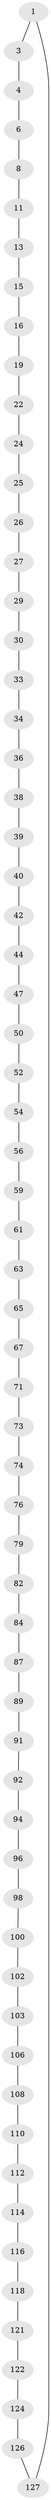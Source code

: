 // original degree distribution, {2: 1.0}
// Generated by graph-tools (version 1.1) at 2025/20/03/04/25 18:20:02]
// undirected, 64 vertices, 64 edges
graph export_dot {
graph [start="1"]
  node [color=gray90,style=filled];
  1 [super="+128+2"];
  3;
  4 [super="+5"];
  6 [super="+7"];
  8 [super="+9"];
  11 [super="+12"];
  13 [super="+14"];
  15;
  16 [super="+17"];
  19 [super="+20"];
  22 [super="+23"];
  24;
  25;
  26;
  27 [super="+28"];
  29;
  30 [super="+31"];
  33;
  34 [super="+35"];
  36 [super="+37"];
  38;
  39;
  40 [super="+41"];
  42 [super="+43"];
  44 [super="+45"];
  47 [super="+48"];
  50 [super="+51"];
  52 [super="+53"];
  54 [super="+55"];
  56 [super="+57"];
  59 [super="+60"];
  61 [super="+62"];
  63 [super="+64"];
  65 [super="+66"];
  67 [super="+68"];
  71 [super="+72"];
  73;
  74 [super="+75"];
  76 [super="+77"];
  79 [super="+80"];
  82 [super="+83"];
  84 [super="+85"];
  87 [super="+88"];
  89 [super="+90"];
  91;
  92 [super="+93"];
  94 [super="+95"];
  96 [super="+97"];
  98 [super="+99"];
  100 [super="+101"];
  102;
  103 [super="+104"];
  106 [super="+107"];
  108 [super="+109"];
  110 [super="+111"];
  112 [super="+113"];
  114 [super="+115"];
  116 [super="+117"];
  118 [super="+119"];
  121;
  122 [super="+123"];
  124 [super="+125"];
  126;
  127;
  1 -- 127;
  1 -- 3;
  3 -- 4;
  4 -- 6;
  6 -- 8;
  8 -- 11;
  11 -- 13;
  13 -- 15;
  15 -- 16;
  16 -- 19;
  19 -- 22;
  22 -- 24;
  24 -- 25;
  25 -- 26;
  26 -- 27;
  27 -- 29;
  29 -- 30;
  30 -- 33;
  33 -- 34;
  34 -- 36;
  36 -- 38;
  38 -- 39;
  39 -- 40;
  40 -- 42;
  42 -- 44;
  44 -- 47;
  47 -- 50;
  50 -- 52;
  52 -- 54;
  54 -- 56;
  56 -- 59;
  59 -- 61;
  61 -- 63;
  63 -- 65;
  65 -- 67;
  67 -- 71;
  71 -- 73;
  73 -- 74;
  74 -- 76;
  76 -- 79;
  79 -- 82;
  82 -- 84;
  84 -- 87;
  87 -- 89;
  89 -- 91;
  91 -- 92;
  92 -- 94;
  94 -- 96;
  96 -- 98;
  98 -- 100;
  100 -- 102;
  102 -- 103;
  103 -- 106;
  106 -- 108;
  108 -- 110;
  110 -- 112;
  112 -- 114;
  114 -- 116;
  116 -- 118;
  118 -- 121;
  121 -- 122;
  122 -- 124;
  124 -- 126;
  126 -- 127;
}

